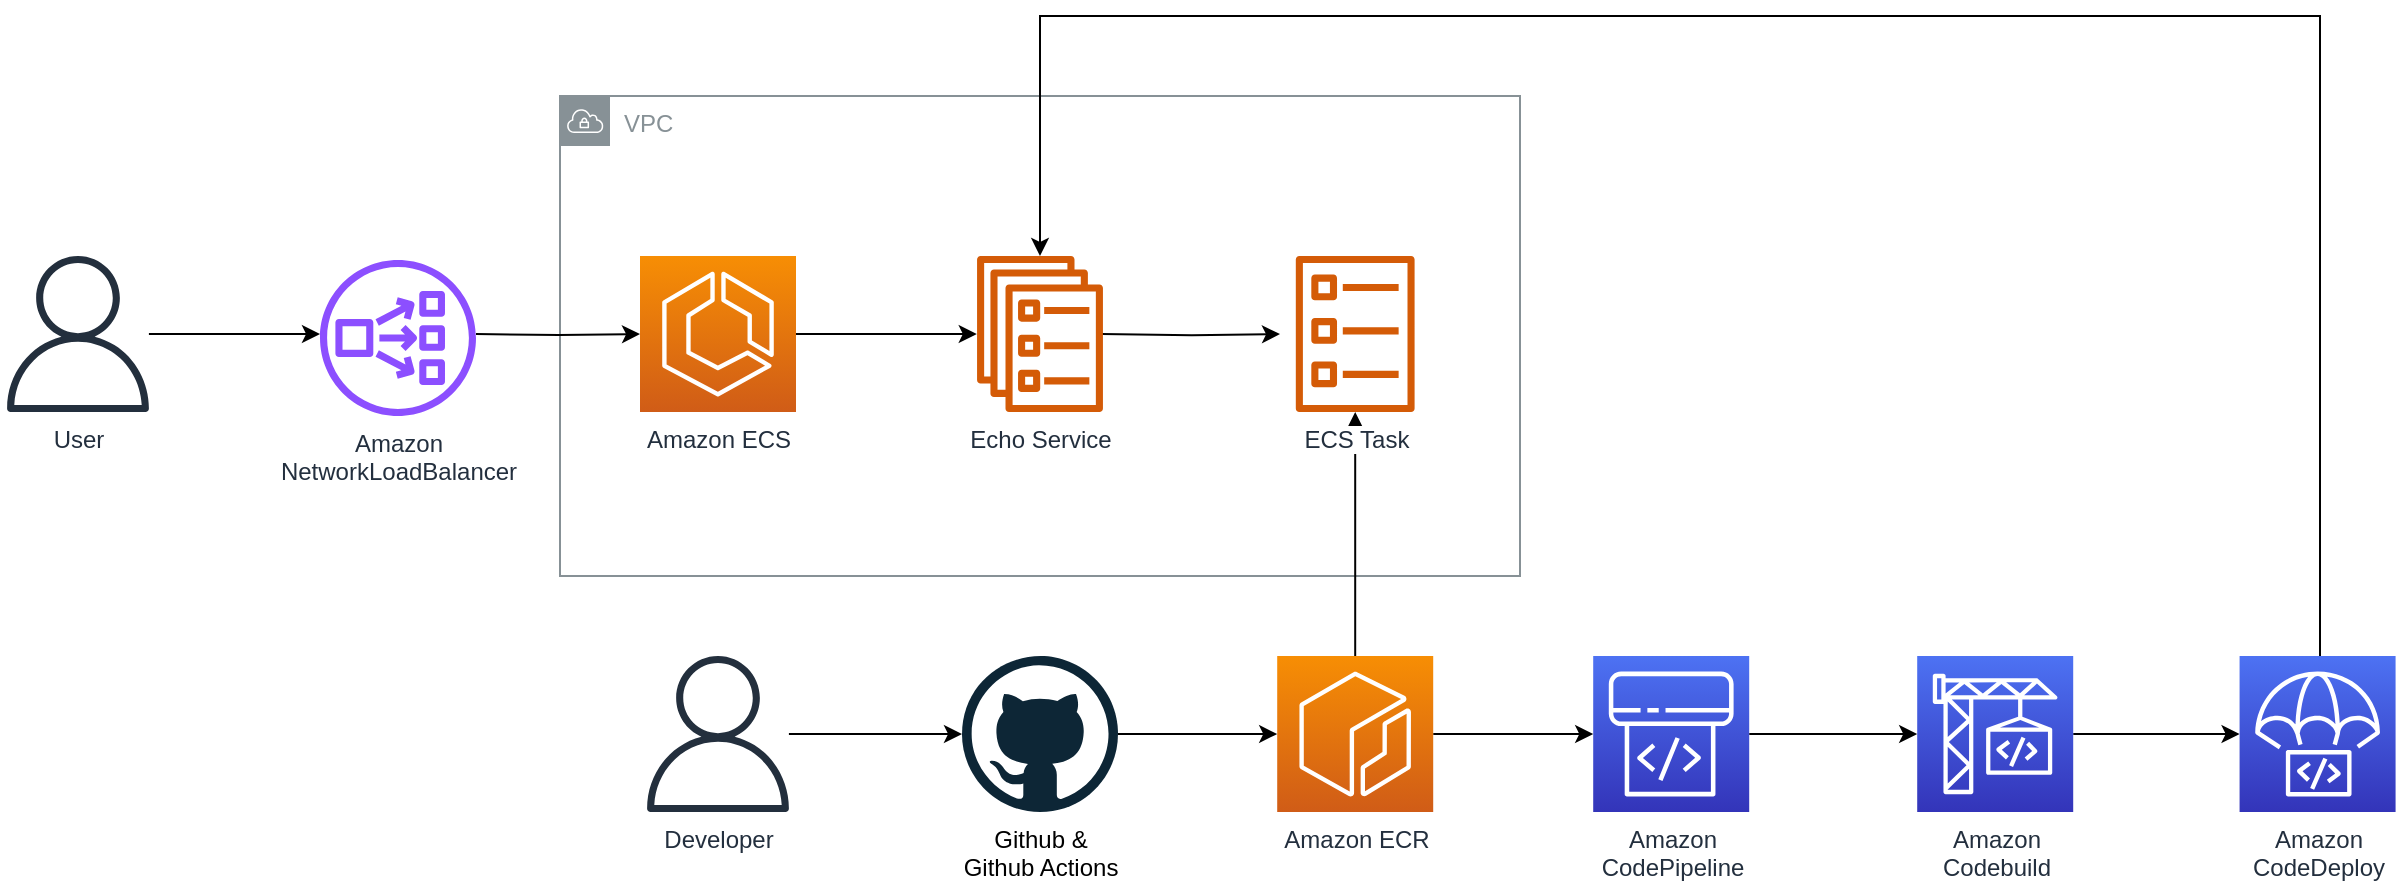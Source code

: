 <mxfile version="22.0.2" type="device">
  <diagram name="Page-1" id="omy8ZBwYc7qbjGJB6eCE">
    <mxGraphModel dx="1430" dy="1651" grid="1" gridSize="10" guides="1" tooltips="1" connect="1" arrows="1" fold="1" page="1" pageScale="1" pageWidth="850" pageHeight="1100" math="0" shadow="0">
      <root>
        <mxCell id="0" />
        <mxCell id="1" parent="0" />
        <mxCell id="JzuE-zLx8FnqEU072DFd-1" value="VPC" style="sketch=0;outlineConnect=0;gradientColor=none;html=1;whiteSpace=wrap;fontSize=12;fontStyle=0;shape=mxgraph.aws4.group;grIcon=mxgraph.aws4.group_vpc;strokeColor=#879196;fillColor=none;verticalAlign=top;align=left;spacingLeft=30;fontColor=#879196;dashed=0;" parent="1" vertex="1">
          <mxGeometry x="1240" y="240" width="480" height="240" as="geometry" />
        </mxCell>
        <mxCell id="JzuE-zLx8FnqEU072DFd-2" value="" style="edgeStyle=orthogonalEdgeStyle;rounded=0;orthogonalLoop=1;jettySize=auto;html=1;" parent="1" source="JzuE-zLx8FnqEU072DFd-3" edge="1">
          <mxGeometry relative="1" as="geometry">
            <mxPoint x="1448.389" y="359" as="targetPoint" />
          </mxGeometry>
        </mxCell>
        <mxCell id="JzuE-zLx8FnqEU072DFd-3" value="Amazon ECS" style="sketch=0;points=[[0,0,0],[0.25,0,0],[0.5,0,0],[0.75,0,0],[1,0,0],[0,1,0],[0.25,1,0],[0.5,1,0],[0.75,1,0],[1,1,0],[0,0.25,0],[0,0.5,0],[0,0.75,0],[1,0.25,0],[1,0.5,0],[1,0.75,0]];outlineConnect=0;fontColor=#232F3E;gradientColor=#F78E04;gradientDirection=north;fillColor=#D05C17;strokeColor=#ffffff;dashed=0;verticalLabelPosition=bottom;verticalAlign=top;align=center;html=1;fontSize=12;fontStyle=0;aspect=fixed;shape=mxgraph.aws4.resourceIcon;resIcon=mxgraph.aws4.ecs;labelBackgroundColor=default;" parent="1" vertex="1">
          <mxGeometry x="1280" y="320" width="78" height="78" as="geometry" />
        </mxCell>
        <mxCell id="JzuE-zLx8FnqEU072DFd-20" style="edgeStyle=orthogonalEdgeStyle;rounded=0;orthogonalLoop=1;jettySize=auto;html=1;" parent="1" source="JzuE-zLx8FnqEU072DFd-21" target="CRUREAMu9yNn37taTbQy-19" edge="1">
          <mxGeometry relative="1" as="geometry">
            <mxPoint x="1479.588" y="400.0" as="targetPoint" />
          </mxGeometry>
        </mxCell>
        <mxCell id="JzuE-zLx8FnqEU072DFd-22" value="" style="edgeStyle=orthogonalEdgeStyle;rounded=0;orthogonalLoop=1;jettySize=auto;html=1;" parent="1" edge="1">
          <mxGeometry relative="1" as="geometry">
            <mxPoint x="1600.0" y="359" as="targetPoint" />
            <mxPoint x="1510.821" y="359.059" as="sourcePoint" />
          </mxGeometry>
        </mxCell>
        <mxCell id="JzuE-zLx8FnqEU072DFd-30" value="" style="edgeStyle=orthogonalEdgeStyle;rounded=0;orthogonalLoop=1;jettySize=auto;html=1;" parent="1" target="JzuE-zLx8FnqEU072DFd-3" edge="1">
          <mxGeometry relative="1" as="geometry">
            <mxPoint x="1198" y="359" as="sourcePoint" />
          </mxGeometry>
        </mxCell>
        <mxCell id="JzuE-zLx8FnqEU072DFd-32" value="" style="edgeStyle=orthogonalEdgeStyle;rounded=0;orthogonalLoop=1;jettySize=auto;html=1;" parent="1" source="JzuE-zLx8FnqEU072DFd-31" edge="1">
          <mxGeometry relative="1" as="geometry">
            <mxPoint x="1120" y="359" as="targetPoint" />
          </mxGeometry>
        </mxCell>
        <mxCell id="JzuE-zLx8FnqEU072DFd-31" value="User" style="sketch=0;outlineConnect=0;fontColor=#232F3E;gradientColor=none;fillColor=#232F3D;strokeColor=none;dashed=0;verticalLabelPosition=bottom;verticalAlign=top;align=center;html=1;fontSize=12;fontStyle=0;aspect=fixed;pointerEvents=1;shape=mxgraph.aws4.user;labelBackgroundColor=default;" parent="1" vertex="1">
          <mxGeometry x="960" y="320" width="78" height="78" as="geometry" />
        </mxCell>
        <mxCell id="CRUREAMu9yNn37taTbQy-1" value="Amazon&lt;br&gt;NetworkLoadBalancer" style="sketch=0;outlineConnect=0;fontColor=#232F3E;gradientColor=none;fillColor=#8C4FFF;strokeColor=none;dashed=0;verticalLabelPosition=bottom;verticalAlign=top;align=center;html=1;fontSize=12;fontStyle=0;aspect=fixed;pointerEvents=1;shape=mxgraph.aws4.network_load_balancer;" vertex="1" parent="1">
          <mxGeometry x="1120" y="322" width="78" height="78" as="geometry" />
        </mxCell>
        <mxCell id="CRUREAMu9yNn37taTbQy-2" value="" style="edgeStyle=orthogonalEdgeStyle;rounded=0;orthogonalLoop=1;jettySize=auto;html=1;" edge="1" parent="1" source="CRUREAMu9yNn37taTbQy-8" target="CRUREAMu9yNn37taTbQy-3">
          <mxGeometry relative="1" as="geometry" />
        </mxCell>
        <mxCell id="CRUREAMu9yNn37taTbQy-18" value="" style="edgeStyle=orthogonalEdgeStyle;rounded=0;orthogonalLoop=1;jettySize=auto;html=1;" edge="1" parent="1" source="CRUREAMu9yNn37taTbQy-3" target="CRUREAMu9yNn37taTbQy-20">
          <mxGeometry relative="1" as="geometry">
            <mxPoint x="1660" y="100" as="targetPoint" />
            <Array as="points">
              <mxPoint x="2120" y="200" />
              <mxPoint x="1480" y="200" />
            </Array>
          </mxGeometry>
        </mxCell>
        <mxCell id="CRUREAMu9yNn37taTbQy-3" value="Amazon&lt;br&gt;CodeDeploy" style="sketch=0;points=[[0,0,0],[0.25,0,0],[0.5,0,0],[0.75,0,0],[1,0,0],[0,1,0],[0.25,1,0],[0.5,1,0],[0.75,1,0],[1,1,0],[0,0.25,0],[0,0.5,0],[0,0.75,0],[1,0.25,0],[1,0.5,0],[1,0.75,0]];outlineConnect=0;fontColor=#232F3E;gradientColor=#4D72F3;gradientDirection=north;fillColor=#3334B9;strokeColor=#ffffff;dashed=0;verticalLabelPosition=bottom;verticalAlign=top;align=center;html=1;fontSize=12;fontStyle=0;aspect=fixed;shape=mxgraph.aws4.resourceIcon;resIcon=mxgraph.aws4.codedeploy;labelBackgroundColor=default;" vertex="1" parent="1">
          <mxGeometry x="2079.79" y="520" width="78" height="78" as="geometry" />
        </mxCell>
        <mxCell id="CRUREAMu9yNn37taTbQy-4" value="" style="edgeStyle=orthogonalEdgeStyle;shape=connector;rounded=0;orthogonalLoop=1;jettySize=auto;html=1;labelBackgroundColor=default;strokeColor=default;fontFamily=Helvetica;fontSize=11;fontColor=default;endArrow=classic;" edge="1" parent="1" source="JzuE-zLx8FnqEU072DFd-21" target="CRUREAMu9yNn37taTbQy-10">
          <mxGeometry relative="1" as="geometry">
            <mxPoint x="1676.6" y="559" as="sourcePoint" />
          </mxGeometry>
        </mxCell>
        <mxCell id="CRUREAMu9yNn37taTbQy-13" value="" style="edgeStyle=orthogonalEdgeStyle;rounded=0;orthogonalLoop=1;jettySize=auto;html=1;" edge="1" parent="1" source="CRUREAMu9yNn37taTbQy-7" target="CRUREAMu9yNn37taTbQy-12">
          <mxGeometry relative="1" as="geometry" />
        </mxCell>
        <mxCell id="CRUREAMu9yNn37taTbQy-7" value="Developer" style="sketch=0;outlineConnect=0;fontColor=#232F3E;gradientColor=none;fillColor=#232F3D;strokeColor=none;dashed=0;verticalLabelPosition=bottom;verticalAlign=top;align=center;html=1;fontSize=12;fontStyle=0;aspect=fixed;pointerEvents=1;shape=mxgraph.aws4.user;labelBackgroundColor=default;" vertex="1" parent="1">
          <mxGeometry x="1280" y="520" width="78" height="78" as="geometry" />
        </mxCell>
        <mxCell id="CRUREAMu9yNn37taTbQy-8" value="Amazon&lt;br&gt;Codebuild" style="sketch=0;points=[[0,0,0],[0.25,0,0],[0.5,0,0],[0.75,0,0],[1,0,0],[0,1,0],[0.25,1,0],[0.5,1,0],[0.75,1,0],[1,1,0],[0,0.25,0],[0,0.5,0],[0,0.75,0],[1,0.25,0],[1,0.5,0],[1,0.75,0]];outlineConnect=0;fontColor=#232F3E;gradientColor=#4D72F3;gradientDirection=north;fillColor=#3334B9;strokeColor=#ffffff;dashed=0;verticalLabelPosition=bottom;verticalAlign=top;align=center;html=1;fontSize=12;fontStyle=0;aspect=fixed;shape=mxgraph.aws4.resourceIcon;resIcon=mxgraph.aws4.codebuild;labelBackgroundColor=default;" vertex="1" parent="1">
          <mxGeometry x="1918.6" y="520" width="78" height="78" as="geometry" />
        </mxCell>
        <mxCell id="CRUREAMu9yNn37taTbQy-9" value="" style="edgeStyle=orthogonalEdgeStyle;shape=connector;rounded=0;orthogonalLoop=1;jettySize=auto;html=1;labelBackgroundColor=default;strokeColor=default;fontFamily=Helvetica;fontSize=11;fontColor=default;endArrow=classic;" edge="1" parent="1" source="CRUREAMu9yNn37taTbQy-10" target="CRUREAMu9yNn37taTbQy-8">
          <mxGeometry relative="1" as="geometry" />
        </mxCell>
        <mxCell id="CRUREAMu9yNn37taTbQy-10" value="Amazon&lt;br&gt;CodePipeline" style="sketch=0;points=[[0,0,0],[0.25,0,0],[0.5,0,0],[0.75,0,0],[1,0,0],[0,1,0],[0.25,1,0],[0.5,1,0],[0.75,1,0],[1,1,0],[0,0.25,0],[0,0.5,0],[0,0.75,0],[1,0.25,0],[1,0.5,0],[1,0.75,0]];outlineConnect=0;fontColor=#232F3E;gradientColor=#4D72F3;gradientDirection=north;fillColor=#3334B9;strokeColor=#ffffff;dashed=0;verticalLabelPosition=bottom;verticalAlign=top;align=center;html=1;fontSize=12;fontStyle=0;aspect=fixed;shape=mxgraph.aws4.resourceIcon;resIcon=mxgraph.aws4.codepipeline;labelBackgroundColor=default;fontFamily=Helvetica;" vertex="1" parent="1">
          <mxGeometry x="1756.6" y="520" width="78" height="78" as="geometry" />
        </mxCell>
        <mxCell id="CRUREAMu9yNn37taTbQy-16" value="" style="edgeStyle=orthogonalEdgeStyle;rounded=0;orthogonalLoop=1;jettySize=auto;html=1;" edge="1" parent="1" source="CRUREAMu9yNn37taTbQy-12" target="JzuE-zLx8FnqEU072DFd-21">
          <mxGeometry relative="1" as="geometry" />
        </mxCell>
        <mxCell id="JzuE-zLx8FnqEU072DFd-21" value="Amazon ECR" style="sketch=0;points=[[0,0,0],[0.25,0,0],[0.5,0,0],[0.75,0,0],[1,0,0],[0,1,0],[0.25,1,0],[0.5,1,0],[0.75,1,0],[1,1,0],[0,0.25,0],[0,0.5,0],[0,0.75,0],[1,0.25,0],[1,0.5,0],[1,0.75,0]];outlineConnect=0;fontColor=#232F3E;gradientColor=#F78E04;gradientDirection=north;fillColor=#D05C17;strokeColor=#ffffff;dashed=0;verticalLabelPosition=bottom;verticalAlign=top;align=center;html=1;fontSize=12;fontStyle=0;aspect=fixed;shape=mxgraph.aws4.resourceIcon;resIcon=mxgraph.aws4.ecr;labelBackgroundColor=default;" parent="1" vertex="1">
          <mxGeometry x="1598.6" y="520" width="78" height="78" as="geometry" />
        </mxCell>
        <mxCell id="CRUREAMu9yNn37taTbQy-12" value="Github &amp;amp;&lt;br&gt;Github Actions" style="dashed=0;outlineConnect=0;html=1;align=center;labelPosition=center;verticalLabelPosition=bottom;verticalAlign=top;shape=mxgraph.weblogos.github;labelBackgroundColor=default;" vertex="1" parent="1">
          <mxGeometry x="1441" y="520" width="78" height="78" as="geometry" />
        </mxCell>
        <mxCell id="CRUREAMu9yNn37taTbQy-19" value="ECS Task" style="sketch=0;outlineConnect=0;fontColor=#232F3E;gradientColor=none;fillColor=#D45B07;strokeColor=none;dashed=0;verticalLabelPosition=bottom;verticalAlign=top;align=center;html=1;fontSize=12;fontStyle=0;pointerEvents=1;shape=mxgraph.aws4.ecs_task;labelBackgroundColor=default;" vertex="1" parent="1">
          <mxGeometry x="1598.6" y="320" width="78" height="78" as="geometry" />
        </mxCell>
        <mxCell id="CRUREAMu9yNn37taTbQy-20" value="Echo Service" style="sketch=0;outlineConnect=0;fontColor=#232F3E;gradientColor=none;fillColor=#D45B07;strokeColor=none;dashed=0;verticalLabelPosition=bottom;verticalAlign=top;align=center;html=1;fontSize=12;fontStyle=0;pointerEvents=1;shape=mxgraph.aws4.ecs_service;labelBackgroundColor=default;" vertex="1" parent="1">
          <mxGeometry x="1441" y="320" width="78" height="78" as="geometry" />
        </mxCell>
      </root>
    </mxGraphModel>
  </diagram>
</mxfile>
